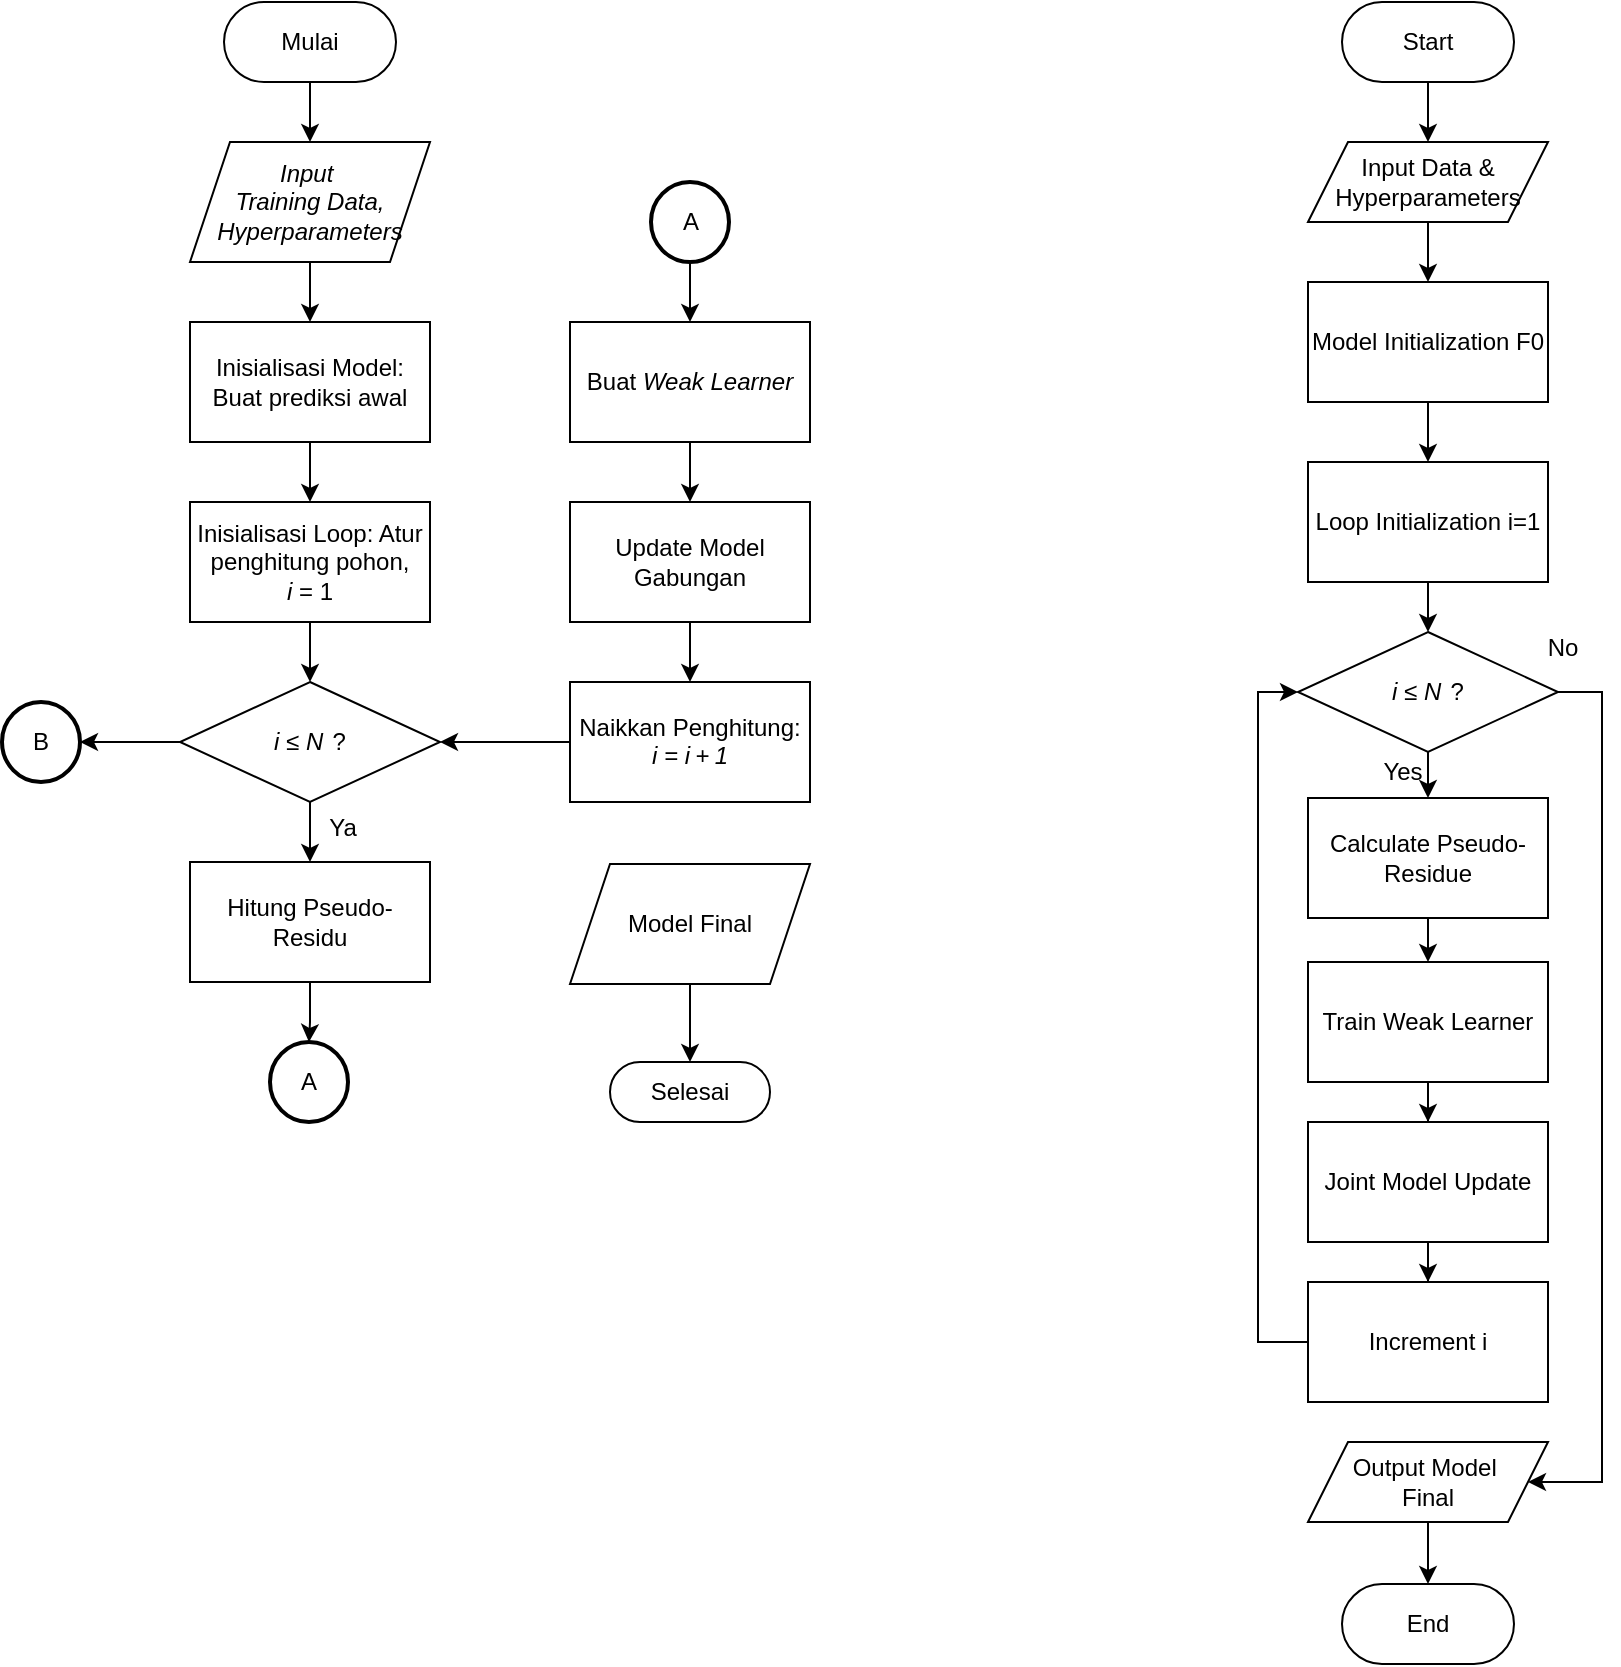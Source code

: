 <mxfile version="27.0.9">
  <diagram name="Page-1" id="AgwP9kO65S-6TZ73FjnZ">
    <mxGraphModel dx="872" dy="529" grid="1" gridSize="10" guides="1" tooltips="1" connect="1" arrows="1" fold="1" page="1" pageScale="1" pageWidth="827" pageHeight="1169" math="0" shadow="0">
      <root>
        <mxCell id="0" />
        <mxCell id="1" parent="0" />
        <mxCell id="PxWUQDTVNrAF5eh4v5Fj-6" value="" style="edgeStyle=orthogonalEdgeStyle;rounded=0;orthogonalLoop=1;jettySize=auto;html=1;" parent="1" source="PxWUQDTVNrAF5eh4v5Fj-3" target="PxWUQDTVNrAF5eh4v5Fj-5" edge="1">
          <mxGeometry relative="1" as="geometry" />
        </mxCell>
        <mxCell id="PxWUQDTVNrAF5eh4v5Fj-3" value="&lt;i&gt;Input&amp;nbsp;&lt;/i&gt;&lt;div&gt;&lt;i&gt;Training Data, Hyperparameters&lt;/i&gt;&lt;/div&gt;" style="shape=parallelogram;perimeter=parallelogramPerimeter;whiteSpace=wrap;html=1;fixedSize=1;fillColor=none;" parent="1" vertex="1">
          <mxGeometry x="354" y="310" width="120" height="60" as="geometry" />
        </mxCell>
        <mxCell id="PxWUQDTVNrAF5eh4v5Fj-14" value="" style="edgeStyle=orthogonalEdgeStyle;rounded=0;orthogonalLoop=1;jettySize=auto;html=1;entryX=0.5;entryY=0;entryDx=0;entryDy=0;" parent="1" source="PxWUQDTVNrAF5eh4v5Fj-5" target="TWZ9KaOpZY0P_qPmHRuh-1" edge="1">
          <mxGeometry relative="1" as="geometry">
            <mxPoint x="610" y="540" as="targetPoint" />
          </mxGeometry>
        </mxCell>
        <mxCell id="PxWUQDTVNrAF5eh4v5Fj-5" value="Inisialisasi Model: Buat prediksi awal" style="rounded=0;whiteSpace=wrap;html=1;fillColor=none;" parent="1" vertex="1">
          <mxGeometry x="354" y="400" width="120" height="60" as="geometry" />
        </mxCell>
        <mxCell id="TWZ9KaOpZY0P_qPmHRuh-3" value="" style="edgeStyle=orthogonalEdgeStyle;rounded=0;orthogonalLoop=1;jettySize=auto;html=1;" parent="1" source="TWZ9KaOpZY0P_qPmHRuh-1" edge="1">
          <mxGeometry relative="1" as="geometry">
            <mxPoint x="414" y="580" as="targetPoint" />
          </mxGeometry>
        </mxCell>
        <mxCell id="TWZ9KaOpZY0P_qPmHRuh-1" value="Inisialisasi Loop: Atur penghitung pohon, &lt;span class=&quot;katex&quot;&gt;&lt;span aria-hidden=&quot;true&quot; class=&quot;katex-html&quot;&gt;&lt;span class=&quot;base&quot;&gt;&lt;span style=&quot;height: 0.659em;&quot; class=&quot;strut&quot;&gt;&lt;/span&gt;&lt;span class=&quot;mord mathnormal&quot;&gt;&lt;i&gt;i&lt;/i&gt;&lt;/span&gt;&lt;span style=&quot;margin-right: 0.278em;&quot; class=&quot;mspace&quot;&gt;&lt;/span&gt;&lt;span class=&quot;mrel&quot;&gt;=&lt;/span&gt;&lt;span style=&quot;margin-right: 0.278em;&quot; class=&quot;mspace&quot;&gt;&lt;/span&gt;&lt;/span&gt;&lt;span class=&quot;base&quot;&gt;&lt;span style=&quot;height: 0.644em;&quot; class=&quot;strut&quot;&gt;&lt;/span&gt;&lt;span class=&quot;mord&quot;&gt;1&lt;/span&gt;&lt;/span&gt;&lt;/span&gt;&lt;/span&gt;" style="rounded=0;whiteSpace=wrap;html=1;fillColor=none;" parent="1" vertex="1">
          <mxGeometry x="354" y="490" width="120" height="60" as="geometry" />
        </mxCell>
        <mxCell id="bBntQMHIKPuJtv6a1vUU-10" value="" style="edgeStyle=orthogonalEdgeStyle;rounded=0;orthogonalLoop=1;jettySize=auto;html=1;" parent="1" source="bBntQMHIKPuJtv6a1vUU-9" target="PxWUQDTVNrAF5eh4v5Fj-3" edge="1">
          <mxGeometry relative="1" as="geometry" />
        </mxCell>
        <mxCell id="bBntQMHIKPuJtv6a1vUU-9" value="Mulai" style="html=1;dashed=0;whiteSpace=wrap;shape=mxgraph.dfd.start" parent="1" vertex="1">
          <mxGeometry x="371" y="240" width="86" height="40" as="geometry" />
        </mxCell>
        <mxCell id="bBntQMHIKPuJtv6a1vUU-36" value="" style="edgeStyle=orthogonalEdgeStyle;rounded=0;orthogonalLoop=1;jettySize=auto;html=1;" parent="1" source="bBntQMHIKPuJtv6a1vUU-14" target="bBntQMHIKPuJtv6a1vUU-21" edge="1">
          <mxGeometry relative="1" as="geometry" />
        </mxCell>
        <mxCell id="bBntQMHIKPuJtv6a1vUU-14" value="A" style="strokeWidth=2;html=1;shape=mxgraph.flowchart.start_2;whiteSpace=wrap;" parent="1" vertex="1">
          <mxGeometry x="584.5" y="330" width="39" height="40" as="geometry" />
        </mxCell>
        <mxCell id="bBntQMHIKPuJtv6a1vUU-39" value="" style="edgeStyle=orthogonalEdgeStyle;rounded=0;orthogonalLoop=1;jettySize=auto;html=1;" parent="1" source="bBntQMHIKPuJtv6a1vUU-19" target="bBntQMHIKPuJtv6a1vUU-35" edge="1">
          <mxGeometry relative="1" as="geometry" />
        </mxCell>
        <mxCell id="bBntQMHIKPuJtv6a1vUU-19" value="Hitung Pseudo-Residu" style="rounded=0;whiteSpace=wrap;html=1;fillColor=none;" parent="1" vertex="1">
          <mxGeometry x="354" y="670" width="120" height="60" as="geometry" />
        </mxCell>
        <mxCell id="bBntQMHIKPuJtv6a1vUU-20" value="" style="edgeStyle=orthogonalEdgeStyle;rounded=0;orthogonalLoop=1;jettySize=auto;html=1;" parent="1" source="bBntQMHIKPuJtv6a1vUU-21" target="bBntQMHIKPuJtv6a1vUU-23" edge="1">
          <mxGeometry relative="1" as="geometry" />
        </mxCell>
        <mxCell id="bBntQMHIKPuJtv6a1vUU-21" value="Buat &lt;i&gt;Weak Learner&lt;/i&gt;" style="rounded=0;whiteSpace=wrap;html=1;fillColor=none;" parent="1" vertex="1">
          <mxGeometry x="544" y="400" width="120" height="60" as="geometry" />
        </mxCell>
        <mxCell id="bBntQMHIKPuJtv6a1vUU-22" value="" style="edgeStyle=orthogonalEdgeStyle;rounded=0;orthogonalLoop=1;jettySize=auto;html=1;" parent="1" source="bBntQMHIKPuJtv6a1vUU-23" target="bBntQMHIKPuJtv6a1vUU-25" edge="1">
          <mxGeometry relative="1" as="geometry" />
        </mxCell>
        <mxCell id="bBntQMHIKPuJtv6a1vUU-23" value="Update Model Gabungan" style="rounded=0;whiteSpace=wrap;html=1;fillColor=none;" parent="1" vertex="1">
          <mxGeometry x="544" y="490" width="120" height="60" as="geometry" />
        </mxCell>
        <mxCell id="bBntQMHIKPuJtv6a1vUU-48" style="edgeStyle=orthogonalEdgeStyle;rounded=0;orthogonalLoop=1;jettySize=auto;html=1;entryX=1;entryY=0.5;entryDx=0;entryDy=0;" parent="1" source="bBntQMHIKPuJtv6a1vUU-25" target="bBntQMHIKPuJtv6a1vUU-34" edge="1">
          <mxGeometry relative="1" as="geometry" />
        </mxCell>
        <mxCell id="bBntQMHIKPuJtv6a1vUU-25" value="Naikkan Penghitung: &lt;span class=&quot;katex&quot;&gt;&lt;span aria-hidden=&quot;true&quot; class=&quot;katex-html&quot;&gt;&lt;i&gt;&lt;span class=&quot;base&quot;&gt;&lt;span style=&quot;height: 0.659em;&quot; class=&quot;strut&quot;&gt;&lt;/span&gt;&lt;span class=&quot;mord mathnormal&quot;&gt;i&lt;/span&gt;&lt;span style=&quot;margin-right: 0.278em;&quot; class=&quot;mspace&quot;&gt;&lt;/span&gt;&lt;span class=&quot;mrel&quot;&gt;=&lt;/span&gt;&lt;span style=&quot;margin-right: 0.278em;&quot; class=&quot;mspace&quot;&gt;&lt;/span&gt;&lt;/span&gt;&lt;span class=&quot;base&quot;&gt;&lt;span style=&quot;height: 0.743em; vertical-align: -0.083em;&quot; class=&quot;strut&quot;&gt;&lt;/span&gt;&lt;span class=&quot;mord mathnormal&quot;&gt;i&lt;/span&gt;&lt;span style=&quot;margin-right: 0.222em;&quot; class=&quot;mspace&quot;&gt;&lt;/span&gt;&lt;span class=&quot;mbin&quot;&gt;+&lt;/span&gt;&lt;span style=&quot;margin-right: 0.222em;&quot; class=&quot;mspace&quot;&gt;&lt;/span&gt;&lt;/span&gt;&lt;span class=&quot;base&quot;&gt;&lt;span style=&quot;height: 0.644em;&quot; class=&quot;strut&quot;&gt;&lt;/span&gt;&lt;span class=&quot;mord&quot;&gt;1&lt;/span&gt;&lt;/span&gt;&lt;/i&gt;&lt;/span&gt;&lt;/span&gt;" style="rounded=0;whiteSpace=wrap;html=1;fillColor=none;" parent="1" vertex="1">
          <mxGeometry x="544" y="580" width="120" height="60" as="geometry" />
        </mxCell>
        <mxCell id="bBntQMHIKPuJtv6a1vUU-26" value="" style="edgeStyle=orthogonalEdgeStyle;rounded=0;orthogonalLoop=1;jettySize=auto;html=1;" parent="1" source="bBntQMHIKPuJtv6a1vUU-27" target="bBntQMHIKPuJtv6a1vUU-30" edge="1">
          <mxGeometry relative="1" as="geometry" />
        </mxCell>
        <mxCell id="bBntQMHIKPuJtv6a1vUU-27" value="Model Final" style="shape=parallelogram;perimeter=parallelogramPerimeter;whiteSpace=wrap;html=1;fixedSize=1;strokeColor=default;align=center;verticalAlign=middle;fontFamily=Helvetica;fontSize=12;fontColor=default;fillColor=none;" parent="1" vertex="1">
          <mxGeometry x="544" y="671" width="120" height="60" as="geometry" />
        </mxCell>
        <mxCell id="bBntQMHIKPuJtv6a1vUU-30" value="Selesai" style="html=1;dashed=0;whiteSpace=wrap;shape=mxgraph.dfd.start" parent="1" vertex="1">
          <mxGeometry x="564" y="770" width="80" height="30" as="geometry" />
        </mxCell>
        <mxCell id="bBntQMHIKPuJtv6a1vUU-38" style="edgeStyle=orthogonalEdgeStyle;rounded=0;orthogonalLoop=1;jettySize=auto;html=1;entryX=0.5;entryY=0;entryDx=0;entryDy=0;" parent="1" source="bBntQMHIKPuJtv6a1vUU-34" target="bBntQMHIKPuJtv6a1vUU-19" edge="1">
          <mxGeometry relative="1" as="geometry" />
        </mxCell>
        <mxCell id="bBntQMHIKPuJtv6a1vUU-50" value="" style="edgeStyle=orthogonalEdgeStyle;rounded=0;orthogonalLoop=1;jettySize=auto;html=1;" parent="1" source="bBntQMHIKPuJtv6a1vUU-34" target="bBntQMHIKPuJtv6a1vUU-49" edge="1">
          <mxGeometry relative="1" as="geometry" />
        </mxCell>
        <mxCell id="bBntQMHIKPuJtv6a1vUU-34" value="&lt;i&gt;i&amp;nbsp;&lt;/i&gt;&lt;span style=&quot;&quot; class=&quot;katex&quot;&gt;&lt;span style=&quot;&quot; aria-hidden=&quot;true&quot; class=&quot;katex-html&quot;&gt;&lt;span style=&quot;&quot; class=&quot;base&quot;&gt;&lt;span style=&quot;&quot; class=&quot;mrel&quot;&gt;≤&lt;/span&gt;&lt;span style=&quot;margin-right: 0.278em; margin-right: 0.278em;&quot; class=&quot;mspace&quot;&gt;&lt;/span&gt;&lt;/span&gt;&lt;span style=&quot;&quot; class=&quot;base&quot;&gt;&lt;i&gt;&lt;span style=&quot;height: 0.683em;&quot; class=&quot;strut&quot;&gt;&lt;/span&gt;&lt;span style=&quot;margin-right: 0.109em;&quot; class=&quot;mord mathnormal&quot;&gt;N&lt;/span&gt;&lt;/i&gt;&lt;/span&gt;&lt;/span&gt;&lt;/span&gt; ?" style="rhombus;whiteSpace=wrap;html=1;fillColor=none;" parent="1" vertex="1">
          <mxGeometry x="349" y="580" width="130" height="60" as="geometry" />
        </mxCell>
        <mxCell id="bBntQMHIKPuJtv6a1vUU-35" value="A" style="strokeWidth=2;html=1;shape=mxgraph.flowchart.start_2;whiteSpace=wrap;" parent="1" vertex="1">
          <mxGeometry x="394" y="760" width="39" height="40" as="geometry" />
        </mxCell>
        <mxCell id="bBntQMHIKPuJtv6a1vUU-40" value="Ya" style="text;html=1;align=center;verticalAlign=middle;resizable=0;points=[];autosize=1;strokeColor=none;fillColor=none;" parent="1" vertex="1">
          <mxGeometry x="410" y="638" width="40" height="30" as="geometry" />
        </mxCell>
        <mxCell id="bBntQMHIKPuJtv6a1vUU-49" value="B" style="strokeWidth=2;html=1;shape=mxgraph.flowchart.start_2;whiteSpace=wrap;" parent="1" vertex="1">
          <mxGeometry x="260" y="590" width="39" height="40" as="geometry" />
        </mxCell>
        <mxCell id="bBntQMHIKPuJtv6a1vUU-53" value="" style="edgeStyle=orthogonalEdgeStyle;rounded=0;orthogonalLoop=1;jettySize=auto;html=1;" parent="1" source="bBntQMHIKPuJtv6a1vUU-51" target="bBntQMHIKPuJtv6a1vUU-52" edge="1">
          <mxGeometry relative="1" as="geometry" />
        </mxCell>
        <mxCell id="bBntQMHIKPuJtv6a1vUU-51" value="Start" style="html=1;dashed=0;whiteSpace=wrap;shape=mxgraph.dfd.start" parent="1" vertex="1">
          <mxGeometry x="930" y="240" width="86" height="40" as="geometry" />
        </mxCell>
        <mxCell id="bBntQMHIKPuJtv6a1vUU-55" value="" style="edgeStyle=orthogonalEdgeStyle;rounded=0;orthogonalLoop=1;jettySize=auto;html=1;" parent="1" source="bBntQMHIKPuJtv6a1vUU-52" target="bBntQMHIKPuJtv6a1vUU-54" edge="1">
          <mxGeometry relative="1" as="geometry" />
        </mxCell>
        <mxCell id="bBntQMHIKPuJtv6a1vUU-52" value="Input Data &amp;amp; Hyperparameters" style="shape=parallelogram;perimeter=parallelogramPerimeter;whiteSpace=wrap;html=1;fixedSize=1;fillColor=none;" parent="1" vertex="1">
          <mxGeometry x="913" y="310" width="120" height="40" as="geometry" />
        </mxCell>
        <mxCell id="bBntQMHIKPuJtv6a1vUU-57" value="" style="edgeStyle=orthogonalEdgeStyle;rounded=0;orthogonalLoop=1;jettySize=auto;html=1;" parent="1" source="bBntQMHIKPuJtv6a1vUU-54" target="bBntQMHIKPuJtv6a1vUU-56" edge="1">
          <mxGeometry relative="1" as="geometry" />
        </mxCell>
        <mxCell id="bBntQMHIKPuJtv6a1vUU-54" value="&lt;p&gt;Model Initialization F0&lt;/p&gt;" style="rounded=0;whiteSpace=wrap;html=1;fillColor=none;" parent="1" vertex="1">
          <mxGeometry x="913" y="380" width="120" height="60" as="geometry" />
        </mxCell>
        <mxCell id="bBntQMHIKPuJtv6a1vUU-59" value="" style="edgeStyle=orthogonalEdgeStyle;rounded=0;orthogonalLoop=1;jettySize=auto;html=1;" parent="1" source="bBntQMHIKPuJtv6a1vUU-56" target="bBntQMHIKPuJtv6a1vUU-58" edge="1">
          <mxGeometry relative="1" as="geometry" />
        </mxCell>
        <mxCell id="bBntQMHIKPuJtv6a1vUU-56" value="&lt;p&gt;Loop Initialization i=1&lt;/p&gt;" style="rounded=0;whiteSpace=wrap;html=1;fillColor=none;" parent="1" vertex="1">
          <mxGeometry x="913" y="470" width="120" height="60" as="geometry" />
        </mxCell>
        <mxCell id="Iiyj0VuVKJ3BByw9N-kH-2" style="edgeStyle=orthogonalEdgeStyle;rounded=0;orthogonalLoop=1;jettySize=auto;html=1;entryX=0.5;entryY=0;entryDx=0;entryDy=0;" edge="1" parent="1" source="bBntQMHIKPuJtv6a1vUU-58" target="bBntQMHIKPuJtv6a1vUU-65">
          <mxGeometry relative="1" as="geometry" />
        </mxCell>
        <mxCell id="Iiyj0VuVKJ3BByw9N-kH-3" style="edgeStyle=orthogonalEdgeStyle;rounded=0;orthogonalLoop=1;jettySize=auto;html=1;entryX=1;entryY=0.5;entryDx=0;entryDy=0;" edge="1" parent="1" source="bBntQMHIKPuJtv6a1vUU-58" target="bBntQMHIKPuJtv6a1vUU-60">
          <mxGeometry relative="1" as="geometry">
            <Array as="points">
              <mxPoint x="1060" y="585" />
              <mxPoint x="1060" y="980" />
            </Array>
          </mxGeometry>
        </mxCell>
        <mxCell id="bBntQMHIKPuJtv6a1vUU-58" value="&lt;i&gt;i&amp;nbsp;&lt;/i&gt;&lt;span style=&quot;&quot; class=&quot;katex&quot;&gt;&lt;span style=&quot;&quot; aria-hidden=&quot;true&quot; class=&quot;katex-html&quot;&gt;&lt;span style=&quot;&quot; class=&quot;base&quot;&gt;&lt;span style=&quot;&quot; class=&quot;mrel&quot;&gt;≤&lt;/span&gt;&lt;span style=&quot;margin-right: 0.278em; margin-right: 0.278em;&quot; class=&quot;mspace&quot;&gt;&lt;/span&gt;&lt;/span&gt;&lt;span style=&quot;&quot; class=&quot;base&quot;&gt;&lt;i&gt;&lt;span style=&quot;height: 0.683em;&quot; class=&quot;strut&quot;&gt;&lt;/span&gt;&lt;span style=&quot;margin-right: 0.109em;&quot; class=&quot;mord mathnormal&quot;&gt;N&lt;/span&gt;&lt;/i&gt;&lt;/span&gt;&lt;/span&gt;&lt;/span&gt; ?" style="rhombus;whiteSpace=wrap;html=1;fillColor=none;" parent="1" vertex="1">
          <mxGeometry x="908" y="555" width="130" height="60" as="geometry" />
        </mxCell>
        <mxCell id="bBntQMHIKPuJtv6a1vUU-62" value="" style="edgeStyle=orthogonalEdgeStyle;rounded=0;orthogonalLoop=1;jettySize=auto;html=1;" parent="1" source="bBntQMHIKPuJtv6a1vUU-60" target="bBntQMHIKPuJtv6a1vUU-61" edge="1">
          <mxGeometry relative="1" as="geometry" />
        </mxCell>
        <mxCell id="bBntQMHIKPuJtv6a1vUU-60" value="Output Model&amp;nbsp;&lt;div&gt;Final&lt;/div&gt;" style="shape=parallelogram;perimeter=parallelogramPerimeter;whiteSpace=wrap;html=1;fixedSize=1;fillColor=none;" parent="1" vertex="1">
          <mxGeometry x="913" y="960" width="120" height="40" as="geometry" />
        </mxCell>
        <mxCell id="bBntQMHIKPuJtv6a1vUU-61" value="End" style="html=1;dashed=0;whiteSpace=wrap;shape=mxgraph.dfd.start" parent="1" vertex="1">
          <mxGeometry x="930" y="1031" width="86" height="40" as="geometry" />
        </mxCell>
        <mxCell id="bBntQMHIKPuJtv6a1vUU-64" value="No" style="text;html=1;align=center;verticalAlign=middle;resizable=0;points=[];autosize=1;strokeColor=none;fillColor=none;" parent="1" vertex="1">
          <mxGeometry x="1020" y="548" width="40" height="30" as="geometry" />
        </mxCell>
        <mxCell id="bBntQMHIKPuJtv6a1vUU-68" value="" style="edgeStyle=orthogonalEdgeStyle;rounded=0;orthogonalLoop=1;jettySize=auto;html=1;" parent="1" source="bBntQMHIKPuJtv6a1vUU-65" target="bBntQMHIKPuJtv6a1vUU-67" edge="1">
          <mxGeometry relative="1" as="geometry" />
        </mxCell>
        <mxCell id="bBntQMHIKPuJtv6a1vUU-65" value="&lt;p&gt;Calculate Pseudo-Residue&lt;/p&gt;" style="rounded=0;whiteSpace=wrap;html=1;fillColor=none;" parent="1" vertex="1">
          <mxGeometry x="913" y="638" width="120" height="60" as="geometry" />
        </mxCell>
        <mxCell id="bBntQMHIKPuJtv6a1vUU-70" value="" style="edgeStyle=orthogonalEdgeStyle;rounded=0;orthogonalLoop=1;jettySize=auto;html=1;" parent="1" source="bBntQMHIKPuJtv6a1vUU-67" target="bBntQMHIKPuJtv6a1vUU-69" edge="1">
          <mxGeometry relative="1" as="geometry" />
        </mxCell>
        <mxCell id="bBntQMHIKPuJtv6a1vUU-67" value="Train Weak Learner" style="rounded=0;whiteSpace=wrap;html=1;fillColor=none;" parent="1" vertex="1">
          <mxGeometry x="913" y="720" width="120" height="60" as="geometry" />
        </mxCell>
        <mxCell id="bBntQMHIKPuJtv6a1vUU-72" value="" style="edgeStyle=orthogonalEdgeStyle;rounded=0;orthogonalLoop=1;jettySize=auto;html=1;" parent="1" source="bBntQMHIKPuJtv6a1vUU-69" target="bBntQMHIKPuJtv6a1vUU-71" edge="1">
          <mxGeometry relative="1" as="geometry" />
        </mxCell>
        <mxCell id="bBntQMHIKPuJtv6a1vUU-69" value="&lt;p&gt;Joint Model Update&lt;/p&gt;" style="rounded=0;whiteSpace=wrap;html=1;fillColor=none;" parent="1" vertex="1">
          <mxGeometry x="913" y="800" width="120" height="60" as="geometry" />
        </mxCell>
        <mxCell id="Iiyj0VuVKJ3BByw9N-kH-4" style="edgeStyle=orthogonalEdgeStyle;rounded=0;orthogonalLoop=1;jettySize=auto;html=1;entryX=0;entryY=0.5;entryDx=0;entryDy=0;" edge="1" parent="1" source="bBntQMHIKPuJtv6a1vUU-71" target="bBntQMHIKPuJtv6a1vUU-58">
          <mxGeometry relative="1" as="geometry">
            <Array as="points">
              <mxPoint x="888" y="910" />
              <mxPoint x="888" y="585" />
            </Array>
          </mxGeometry>
        </mxCell>
        <mxCell id="bBntQMHIKPuJtv6a1vUU-71" value="Increment i" style="rounded=0;whiteSpace=wrap;html=1;fillColor=none;" parent="1" vertex="1">
          <mxGeometry x="913" y="880" width="120" height="60" as="geometry" />
        </mxCell>
        <mxCell id="bBntQMHIKPuJtv6a1vUU-74" value="Yes" style="text;html=1;align=center;verticalAlign=middle;resizable=0;points=[];autosize=1;strokeColor=none;fillColor=none;" parent="1" vertex="1">
          <mxGeometry x="940" y="610" width="40" height="30" as="geometry" />
        </mxCell>
      </root>
    </mxGraphModel>
  </diagram>
</mxfile>
